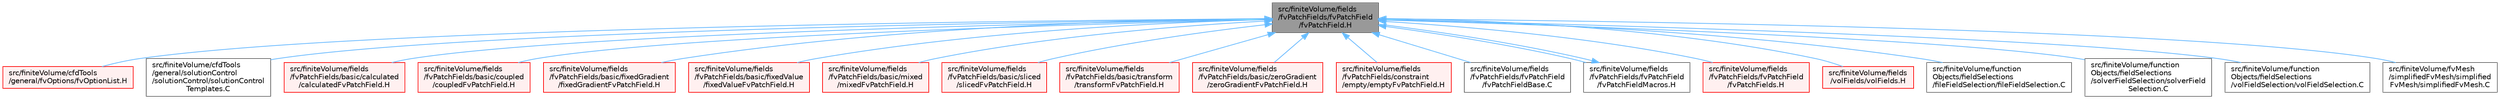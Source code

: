 digraph "src/finiteVolume/fields/fvPatchFields/fvPatchField/fvPatchField.H"
{
 // LATEX_PDF_SIZE
  bgcolor="transparent";
  edge [fontname=Helvetica,fontsize=10,labelfontname=Helvetica,labelfontsize=10];
  node [fontname=Helvetica,fontsize=10,shape=box,height=0.2,width=0.4];
  Node1 [id="Node000001",label="src/finiteVolume/fields\l/fvPatchFields/fvPatchField\l/fvPatchField.H",height=0.2,width=0.4,color="gray40", fillcolor="grey60", style="filled", fontcolor="black",tooltip=" "];
  Node1 -> Node2 [id="edge1_Node000001_Node000002",dir="back",color="steelblue1",style="solid",tooltip=" "];
  Node2 [id="Node000002",label="src/finiteVolume/cfdTools\l/general/fvOptions/fvOptionList.H",height=0.2,width=0.4,color="red", fillcolor="#FFF0F0", style="filled",URL="$fvOptionList_8H.html",tooltip=" "];
  Node1 -> Node119 [id="edge2_Node000001_Node000119",dir="back",color="steelblue1",style="solid",tooltip=" "];
  Node119 [id="Node000119",label="src/finiteVolume/cfdTools\l/general/solutionControl\l/solutionControl/solutionControl\lTemplates.C",height=0.2,width=0.4,color="grey40", fillcolor="white", style="filled",URL="$solutionControlTemplates_8C.html",tooltip=" "];
  Node1 -> Node120 [id="edge3_Node000001_Node000120",dir="back",color="steelblue1",style="solid",tooltip=" "];
  Node120 [id="Node000120",label="src/finiteVolume/fields\l/fvPatchFields/basic/calculated\l/calculatedFvPatchField.H",height=0.2,width=0.4,color="red", fillcolor="#FFF0F0", style="filled",URL="$calculatedFvPatchField_8H.html",tooltip=" "];
  Node1 -> Node2112 [id="edge4_Node000001_Node002112",dir="back",color="steelblue1",style="solid",tooltip=" "];
  Node2112 [id="Node002112",label="src/finiteVolume/fields\l/fvPatchFields/basic/coupled\l/coupledFvPatchField.H",height=0.2,width=0.4,color="red", fillcolor="#FFF0F0", style="filled",URL="$coupledFvPatchField_8H.html",tooltip=" "];
  Node1 -> Node2167 [id="edge5_Node000001_Node002167",dir="back",color="steelblue1",style="solid",tooltip=" "];
  Node2167 [id="Node002167",label="src/finiteVolume/fields\l/fvPatchFields/basic/fixedGradient\l/fixedGradientFvPatchField.H",height=0.2,width=0.4,color="red", fillcolor="#FFF0F0", style="filled",URL="$fixedGradientFvPatchField_8H.html",tooltip=" "];
  Node1 -> Node2190 [id="edge6_Node000001_Node002190",dir="back",color="steelblue1",style="solid",tooltip=" "];
  Node2190 [id="Node002190",label="src/finiteVolume/fields\l/fvPatchFields/basic/fixedValue\l/fixedValueFvPatchField.H",height=0.2,width=0.4,color="red", fillcolor="#FFF0F0", style="filled",URL="$fixedValueFvPatchField_8H.html",tooltip=" "];
  Node1 -> Node2358 [id="edge7_Node000001_Node002358",dir="back",color="steelblue1",style="solid",tooltip=" "];
  Node2358 [id="Node002358",label="src/finiteVolume/fields\l/fvPatchFields/basic/mixed\l/mixedFvPatchField.H",height=0.2,width=0.4,color="red", fillcolor="#FFF0F0", style="filled",URL="$mixedFvPatchField_8H.html",tooltip=" "];
  Node1 -> Node2439 [id="edge8_Node000001_Node002439",dir="back",color="steelblue1",style="solid",tooltip=" "];
  Node2439 [id="Node002439",label="src/finiteVolume/fields\l/fvPatchFields/basic/sliced\l/slicedFvPatchField.H",height=0.2,width=0.4,color="red", fillcolor="#FFF0F0", style="filled",URL="$slicedFvPatchField_8H.html",tooltip=" "];
  Node1 -> Node2443 [id="edge9_Node000001_Node002443",dir="back",color="steelblue1",style="solid",tooltip=" "];
  Node2443 [id="Node002443",label="src/finiteVolume/fields\l/fvPatchFields/basic/transform\l/transformFvPatchField.H",height=0.2,width=0.4,color="red", fillcolor="#FFF0F0", style="filled",URL="$transformFvPatchField_8H.html",tooltip=" "];
  Node1 -> Node2481 [id="edge10_Node000001_Node002481",dir="back",color="steelblue1",style="solid",tooltip=" "];
  Node2481 [id="Node002481",label="src/finiteVolume/fields\l/fvPatchFields/basic/zeroGradient\l/zeroGradientFvPatchField.H",height=0.2,width=0.4,color="red", fillcolor="#FFF0F0", style="filled",URL="$zeroGradientFvPatchField_8H.html",tooltip=" "];
  Node1 -> Node2518 [id="edge11_Node000001_Node002518",dir="back",color="steelblue1",style="solid",tooltip=" "];
  Node2518 [id="Node002518",label="src/finiteVolume/fields\l/fvPatchFields/constraint\l/empty/emptyFvPatchField.H",height=0.2,width=0.4,color="red", fillcolor="#FFF0F0", style="filled",URL="$emptyFvPatchField_8H.html",tooltip=" "];
  Node1 -> Node2524 [id="edge12_Node000001_Node002524",dir="back",color="steelblue1",style="solid",tooltip=" "];
  Node2524 [id="Node002524",label="src/finiteVolume/fields\l/fvPatchFields/fvPatchField\l/fvPatchFieldBase.C",height=0.2,width=0.4,color="grey40", fillcolor="white", style="filled",URL="$fvPatchFieldBase_8C.html",tooltip=" "];
  Node1 -> Node2525 [id="edge13_Node000001_Node002525",dir="back",color="steelblue1",style="solid",tooltip=" "];
  Node2525 [id="Node002525",label="src/finiteVolume/fields\l/fvPatchFields/fvPatchField\l/fvPatchFieldMacros.H",height=0.2,width=0.4,color="grey40", fillcolor="white", style="filled",URL="$fvPatchFieldMacros_8H.html",tooltip="Macros for creating fvPatchField types."];
  Node2525 -> Node1 [id="edge14_Node002525_Node000001",dir="back",color="steelblue1",style="solid",tooltip=" "];
  Node1 -> Node2526 [id="edge15_Node000001_Node002526",dir="back",color="steelblue1",style="solid",tooltip=" "];
  Node2526 [id="Node002526",label="src/finiteVolume/fields\l/fvPatchFields/fvPatchField\l/fvPatchFields.H",height=0.2,width=0.4,color="red", fillcolor="#FFF0F0", style="filled",URL="$fvPatchFields_8H.html",tooltip=" "];
  Node1 -> Node139 [id="edge16_Node000001_Node000139",dir="back",color="steelblue1",style="solid",tooltip=" "];
  Node139 [id="Node000139",label="src/finiteVolume/fields\l/volFields/volFields.H",height=0.2,width=0.4,color="red", fillcolor="#FFF0F0", style="filled",URL="$volFields_8H.html",tooltip=" "];
  Node1 -> Node2536 [id="edge17_Node000001_Node002536",dir="back",color="steelblue1",style="solid",tooltip=" "];
  Node2536 [id="Node002536",label="src/finiteVolume/function\lObjects/fieldSelections\l/fileFieldSelection/fileFieldSelection.C",height=0.2,width=0.4,color="grey40", fillcolor="white", style="filled",URL="$fileFieldSelection_8C.html",tooltip=" "];
  Node1 -> Node2537 [id="edge18_Node000001_Node002537",dir="back",color="steelblue1",style="solid",tooltip=" "];
  Node2537 [id="Node002537",label="src/finiteVolume/function\lObjects/fieldSelections\l/solverFieldSelection/solverField\lSelection.C",height=0.2,width=0.4,color="grey40", fillcolor="white", style="filled",URL="$solverFieldSelection_8C.html",tooltip=" "];
  Node1 -> Node2538 [id="edge19_Node000001_Node002538",dir="back",color="steelblue1",style="solid",tooltip=" "];
  Node2538 [id="Node002538",label="src/finiteVolume/function\lObjects/fieldSelections\l/volFieldSelection/volFieldSelection.C",height=0.2,width=0.4,color="grey40", fillcolor="white", style="filled",URL="$volFieldSelection_8C.html",tooltip=" "];
  Node1 -> Node2539 [id="edge20_Node000001_Node002539",dir="back",color="steelblue1",style="solid",tooltip=" "];
  Node2539 [id="Node002539",label="src/finiteVolume/fvMesh\l/simplifiedFvMesh/simplified\lFvMesh/simplifiedFvMesh.C",height=0.2,width=0.4,color="grey40", fillcolor="white", style="filled",URL="$simplifiedFvMesh_8C.html",tooltip=" "];
}
